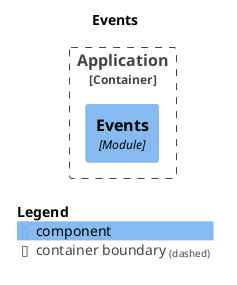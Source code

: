 @startuml
set separator none
title Events

top to bottom direction

!include <C4/C4>
!include <C4/C4_Context>
!include <C4/C4_Component>

Container_Boundary("ModulithLibraryApplication.ModulithLibraryApplication_boundary", "Application", $tags="") {
  Component(ModulithLibraryApplication.ModulithLibraryApplication.Events, "Events", $techn="Module", $descr="", $tags="", $link="")
}


SHOW_LEGEND(true)
@enduml